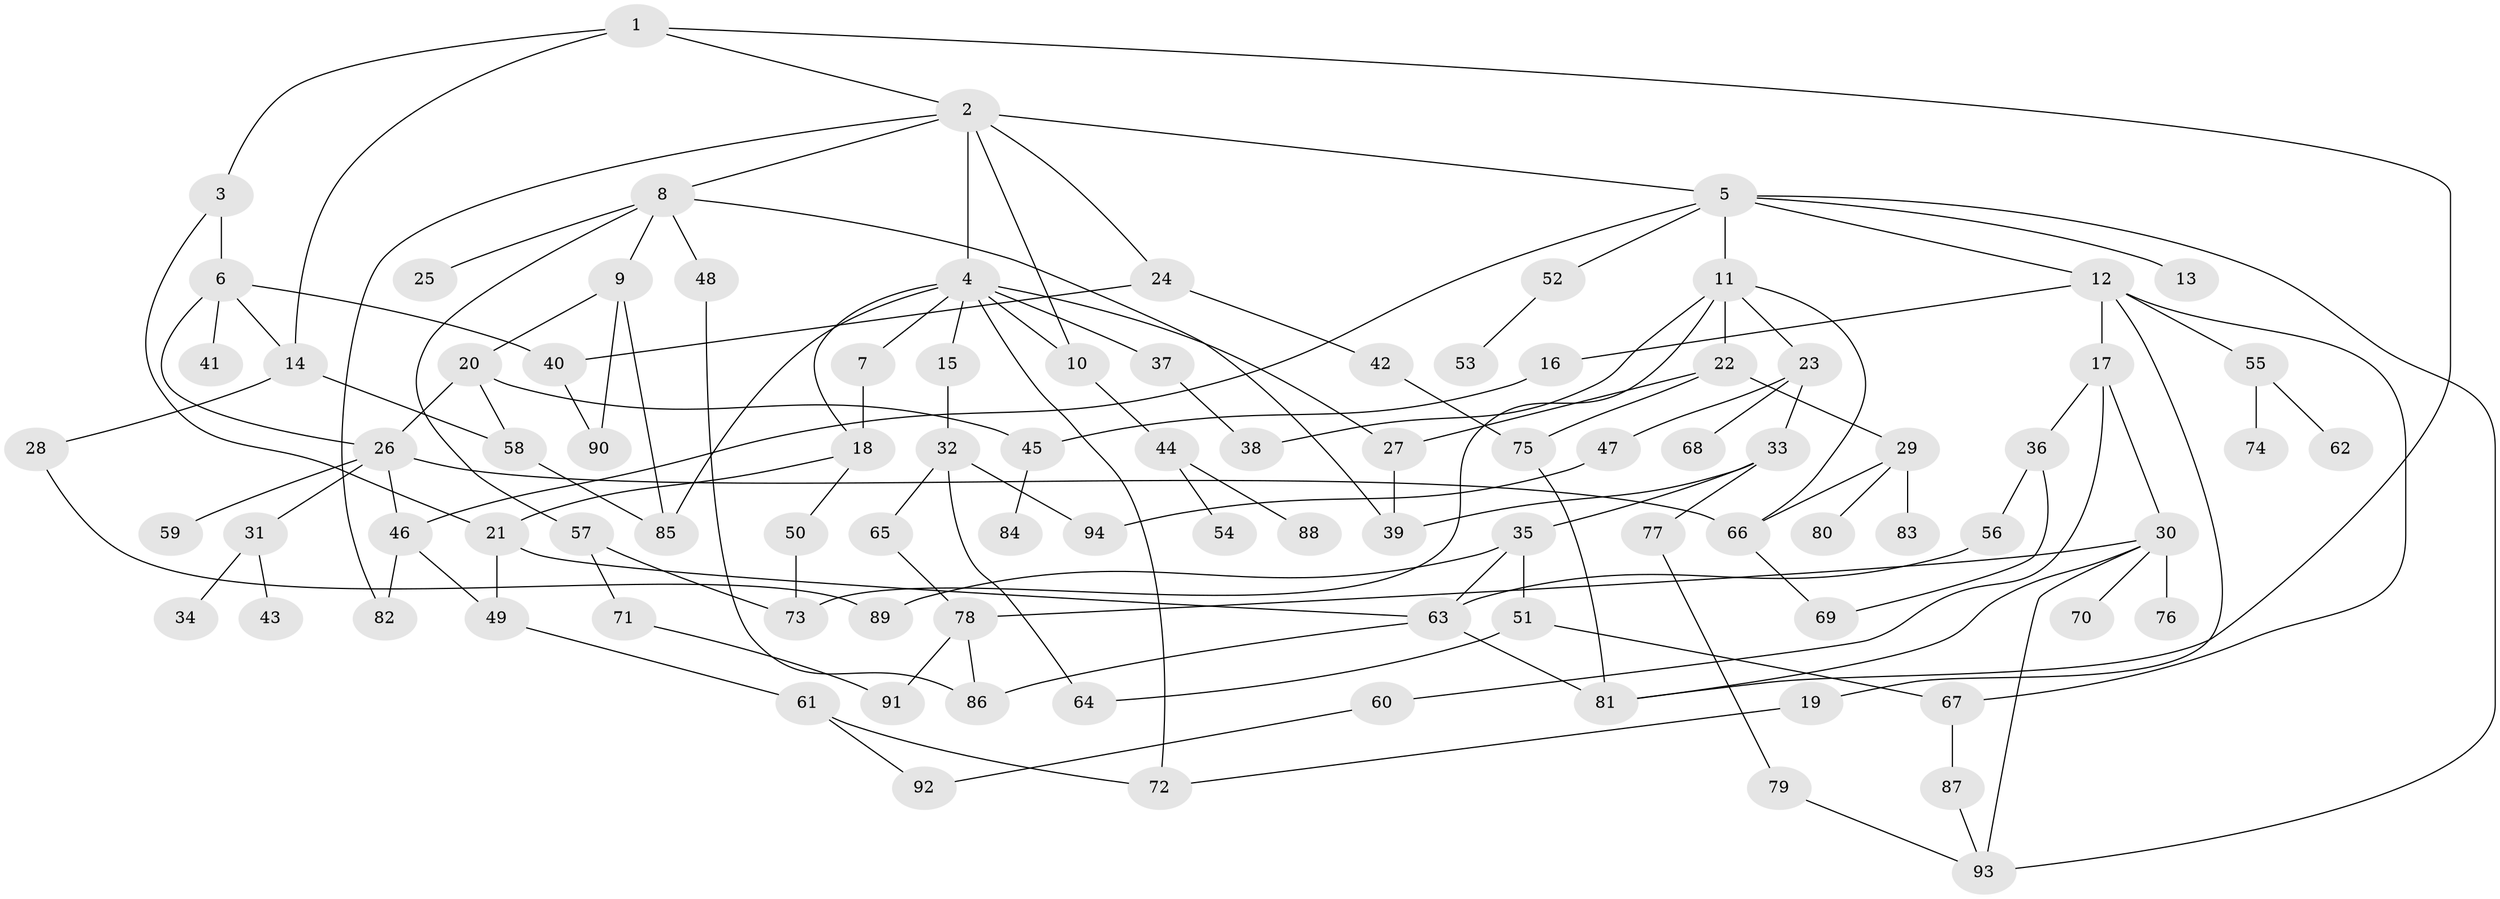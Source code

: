 // coarse degree distribution, {9: 0.01639344262295082, 6: 0.04918032786885246, 10: 0.01639344262295082, 1: 0.18032786885245902, 5: 0.04918032786885246, 4: 0.14754098360655737, 3: 0.26229508196721313, 8: 0.04918032786885246, 2: 0.21311475409836064, 7: 0.01639344262295082}
// Generated by graph-tools (version 1.1) at 2025/23/03/03/25 07:23:34]
// undirected, 94 vertices, 136 edges
graph export_dot {
graph [start="1"]
  node [color=gray90,style=filled];
  1;
  2;
  3;
  4;
  5;
  6;
  7;
  8;
  9;
  10;
  11;
  12;
  13;
  14;
  15;
  16;
  17;
  18;
  19;
  20;
  21;
  22;
  23;
  24;
  25;
  26;
  27;
  28;
  29;
  30;
  31;
  32;
  33;
  34;
  35;
  36;
  37;
  38;
  39;
  40;
  41;
  42;
  43;
  44;
  45;
  46;
  47;
  48;
  49;
  50;
  51;
  52;
  53;
  54;
  55;
  56;
  57;
  58;
  59;
  60;
  61;
  62;
  63;
  64;
  65;
  66;
  67;
  68;
  69;
  70;
  71;
  72;
  73;
  74;
  75;
  76;
  77;
  78;
  79;
  80;
  81;
  82;
  83;
  84;
  85;
  86;
  87;
  88;
  89;
  90;
  91;
  92;
  93;
  94;
  1 -- 2;
  1 -- 3;
  1 -- 14;
  1 -- 81;
  2 -- 4;
  2 -- 5;
  2 -- 8;
  2 -- 24;
  2 -- 82;
  2 -- 10;
  3 -- 6;
  3 -- 21;
  4 -- 7;
  4 -- 10;
  4 -- 15;
  4 -- 37;
  4 -- 72;
  4 -- 85;
  4 -- 27;
  4 -- 18;
  5 -- 11;
  5 -- 12;
  5 -- 13;
  5 -- 46;
  5 -- 52;
  5 -- 93;
  6 -- 14;
  6 -- 40;
  6 -- 41;
  6 -- 26;
  7 -- 18;
  8 -- 9;
  8 -- 25;
  8 -- 39;
  8 -- 48;
  8 -- 57;
  9 -- 20;
  9 -- 90;
  9 -- 85;
  10 -- 44;
  11 -- 22;
  11 -- 23;
  11 -- 38;
  11 -- 66;
  11 -- 73;
  12 -- 16;
  12 -- 17;
  12 -- 19;
  12 -- 55;
  12 -- 67;
  14 -- 28;
  14 -- 58;
  15 -- 32;
  16 -- 45;
  17 -- 30;
  17 -- 36;
  17 -- 60;
  18 -- 50;
  18 -- 21;
  19 -- 72;
  20 -- 26;
  20 -- 58;
  20 -- 45;
  21 -- 63;
  21 -- 49;
  22 -- 27;
  22 -- 29;
  22 -- 75;
  23 -- 33;
  23 -- 47;
  23 -- 68;
  24 -- 42;
  24 -- 40;
  26 -- 31;
  26 -- 59;
  26 -- 66;
  26 -- 46;
  27 -- 39;
  28 -- 89;
  29 -- 66;
  29 -- 80;
  29 -- 83;
  30 -- 70;
  30 -- 76;
  30 -- 78;
  30 -- 93;
  30 -- 81;
  31 -- 34;
  31 -- 43;
  32 -- 64;
  32 -- 65;
  32 -- 94;
  33 -- 35;
  33 -- 77;
  33 -- 39;
  35 -- 51;
  35 -- 63;
  35 -- 89;
  36 -- 56;
  36 -- 69;
  37 -- 38;
  40 -- 90;
  42 -- 75;
  44 -- 54;
  44 -- 88;
  45 -- 84;
  46 -- 49;
  46 -- 82;
  47 -- 94;
  48 -- 86;
  49 -- 61;
  50 -- 73;
  51 -- 67;
  51 -- 64;
  52 -- 53;
  55 -- 62;
  55 -- 74;
  56 -- 63;
  57 -- 71;
  57 -- 73;
  58 -- 85;
  60 -- 92;
  61 -- 92;
  61 -- 72;
  63 -- 81;
  63 -- 86;
  65 -- 78;
  66 -- 69;
  67 -- 87;
  71 -- 91;
  75 -- 81;
  77 -- 79;
  78 -- 91;
  78 -- 86;
  79 -- 93;
  87 -- 93;
}

